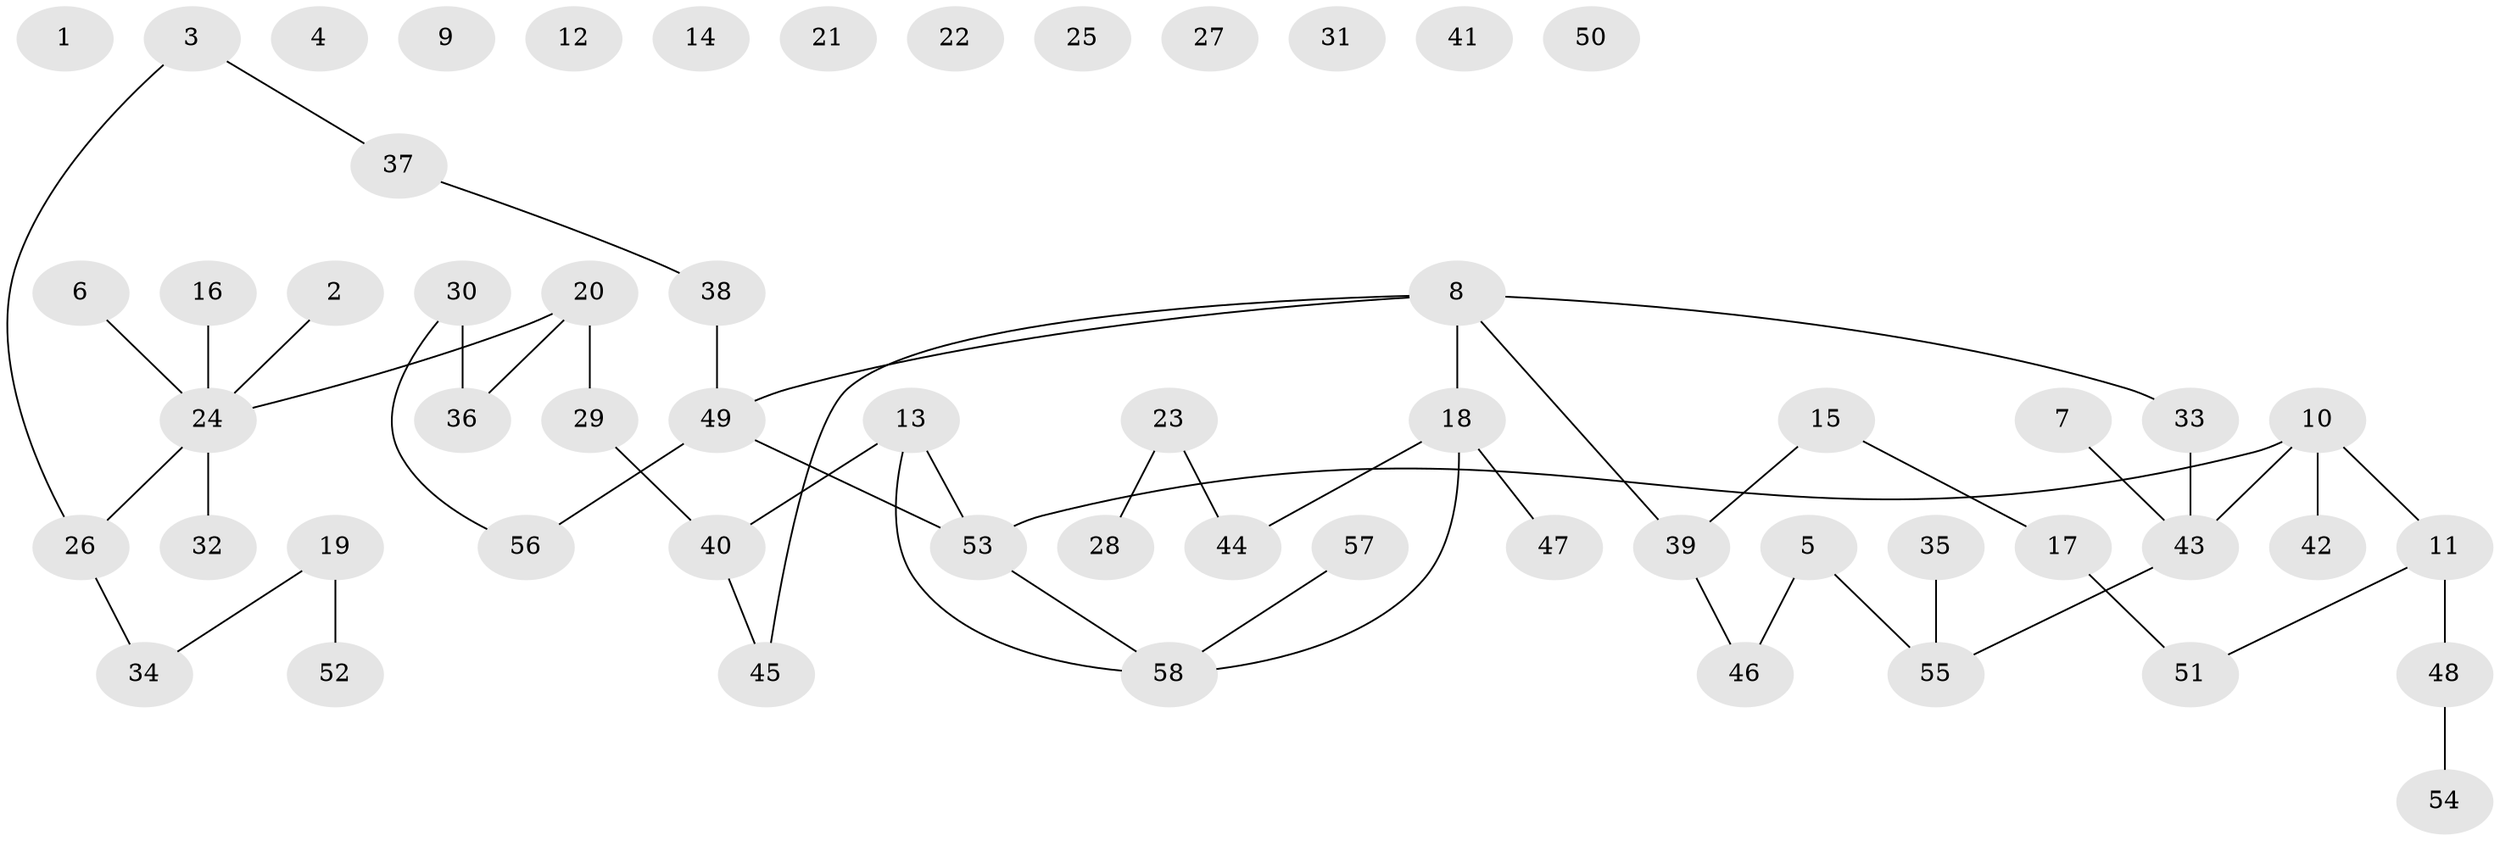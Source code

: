 // coarse degree distribution, {1: 0.16666666666666666, 3: 0.25, 5: 0.08333333333333333, 2: 0.3333333333333333, 6: 0.08333333333333333, 4: 0.08333333333333333}
// Generated by graph-tools (version 1.1) at 2025/35/03/04/25 23:35:56]
// undirected, 58 vertices, 53 edges
graph export_dot {
  node [color=gray90,style=filled];
  1;
  2;
  3;
  4;
  5;
  6;
  7;
  8;
  9;
  10;
  11;
  12;
  13;
  14;
  15;
  16;
  17;
  18;
  19;
  20;
  21;
  22;
  23;
  24;
  25;
  26;
  27;
  28;
  29;
  30;
  31;
  32;
  33;
  34;
  35;
  36;
  37;
  38;
  39;
  40;
  41;
  42;
  43;
  44;
  45;
  46;
  47;
  48;
  49;
  50;
  51;
  52;
  53;
  54;
  55;
  56;
  57;
  58;
  2 -- 24;
  3 -- 26;
  3 -- 37;
  5 -- 46;
  5 -- 55;
  6 -- 24;
  7 -- 43;
  8 -- 18;
  8 -- 33;
  8 -- 39;
  8 -- 45;
  8 -- 49;
  10 -- 11;
  10 -- 42;
  10 -- 43;
  10 -- 53;
  11 -- 48;
  11 -- 51;
  13 -- 40;
  13 -- 53;
  13 -- 58;
  15 -- 17;
  15 -- 39;
  16 -- 24;
  17 -- 51;
  18 -- 44;
  18 -- 47;
  18 -- 58;
  19 -- 34;
  19 -- 52;
  20 -- 24;
  20 -- 29;
  20 -- 36;
  23 -- 28;
  23 -- 44;
  24 -- 26;
  24 -- 32;
  26 -- 34;
  29 -- 40;
  30 -- 36;
  30 -- 56;
  33 -- 43;
  35 -- 55;
  37 -- 38;
  38 -- 49;
  39 -- 46;
  40 -- 45;
  43 -- 55;
  48 -- 54;
  49 -- 53;
  49 -- 56;
  53 -- 58;
  57 -- 58;
}
